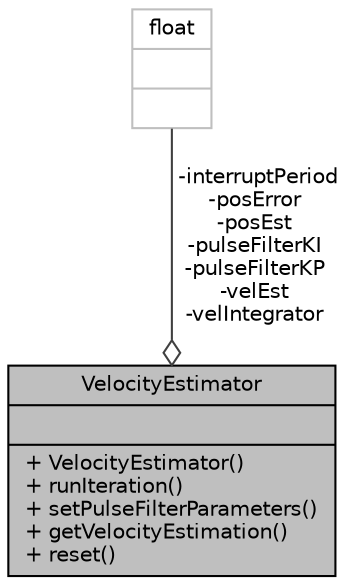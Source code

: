 digraph "VelocityEstimator"
{
 // LATEX_PDF_SIZE
  edge [fontname="Helvetica",fontsize="10",labelfontname="Helvetica",labelfontsize="10"];
  node [fontname="Helvetica",fontsize="10",shape=record];
  Node1 [label="{VelocityEstimator\n||+ VelocityEstimator()\l+ runIteration()\l+ setPulseFilterParameters()\l+ getVelocityEstimation()\l+ reset()\l}",height=0.2,width=0.4,color="black", fillcolor="grey75", style="filled", fontcolor="black",tooltip=" "];
  Node2 -> Node1 [color="grey25",fontsize="10",style="solid",label=" -interruptPeriod\n-posError\n-posEst\n-pulseFilterKI\n-pulseFilterKP\n-velEst\n-velIntegrator" ,arrowhead="odiamond",fontname="Helvetica"];
  Node2 [label="{float\n||}",height=0.2,width=0.4,color="grey75", fillcolor="white", style="filled",tooltip=" "];
}
